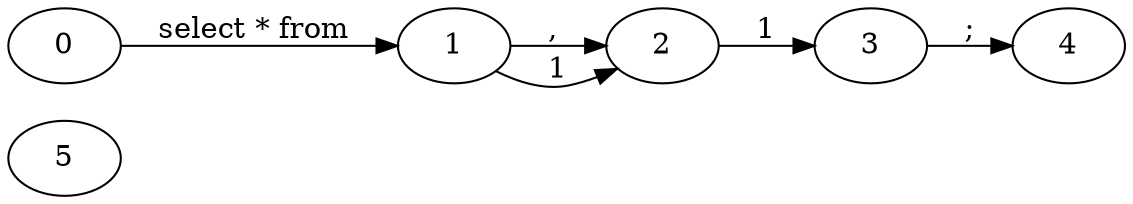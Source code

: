 digraph G
{
rankdir=LR
5[color=black]
0 -> 1 [label="select * from "];
1 -> 2 [label=", "];
1 -> 2 [label="1",texlbl="$\varepsilon$"];
2 -> 3 [label="1",texlbl="\{tables.get(i)\}"];
3 -> 4 [label=";"];
}
